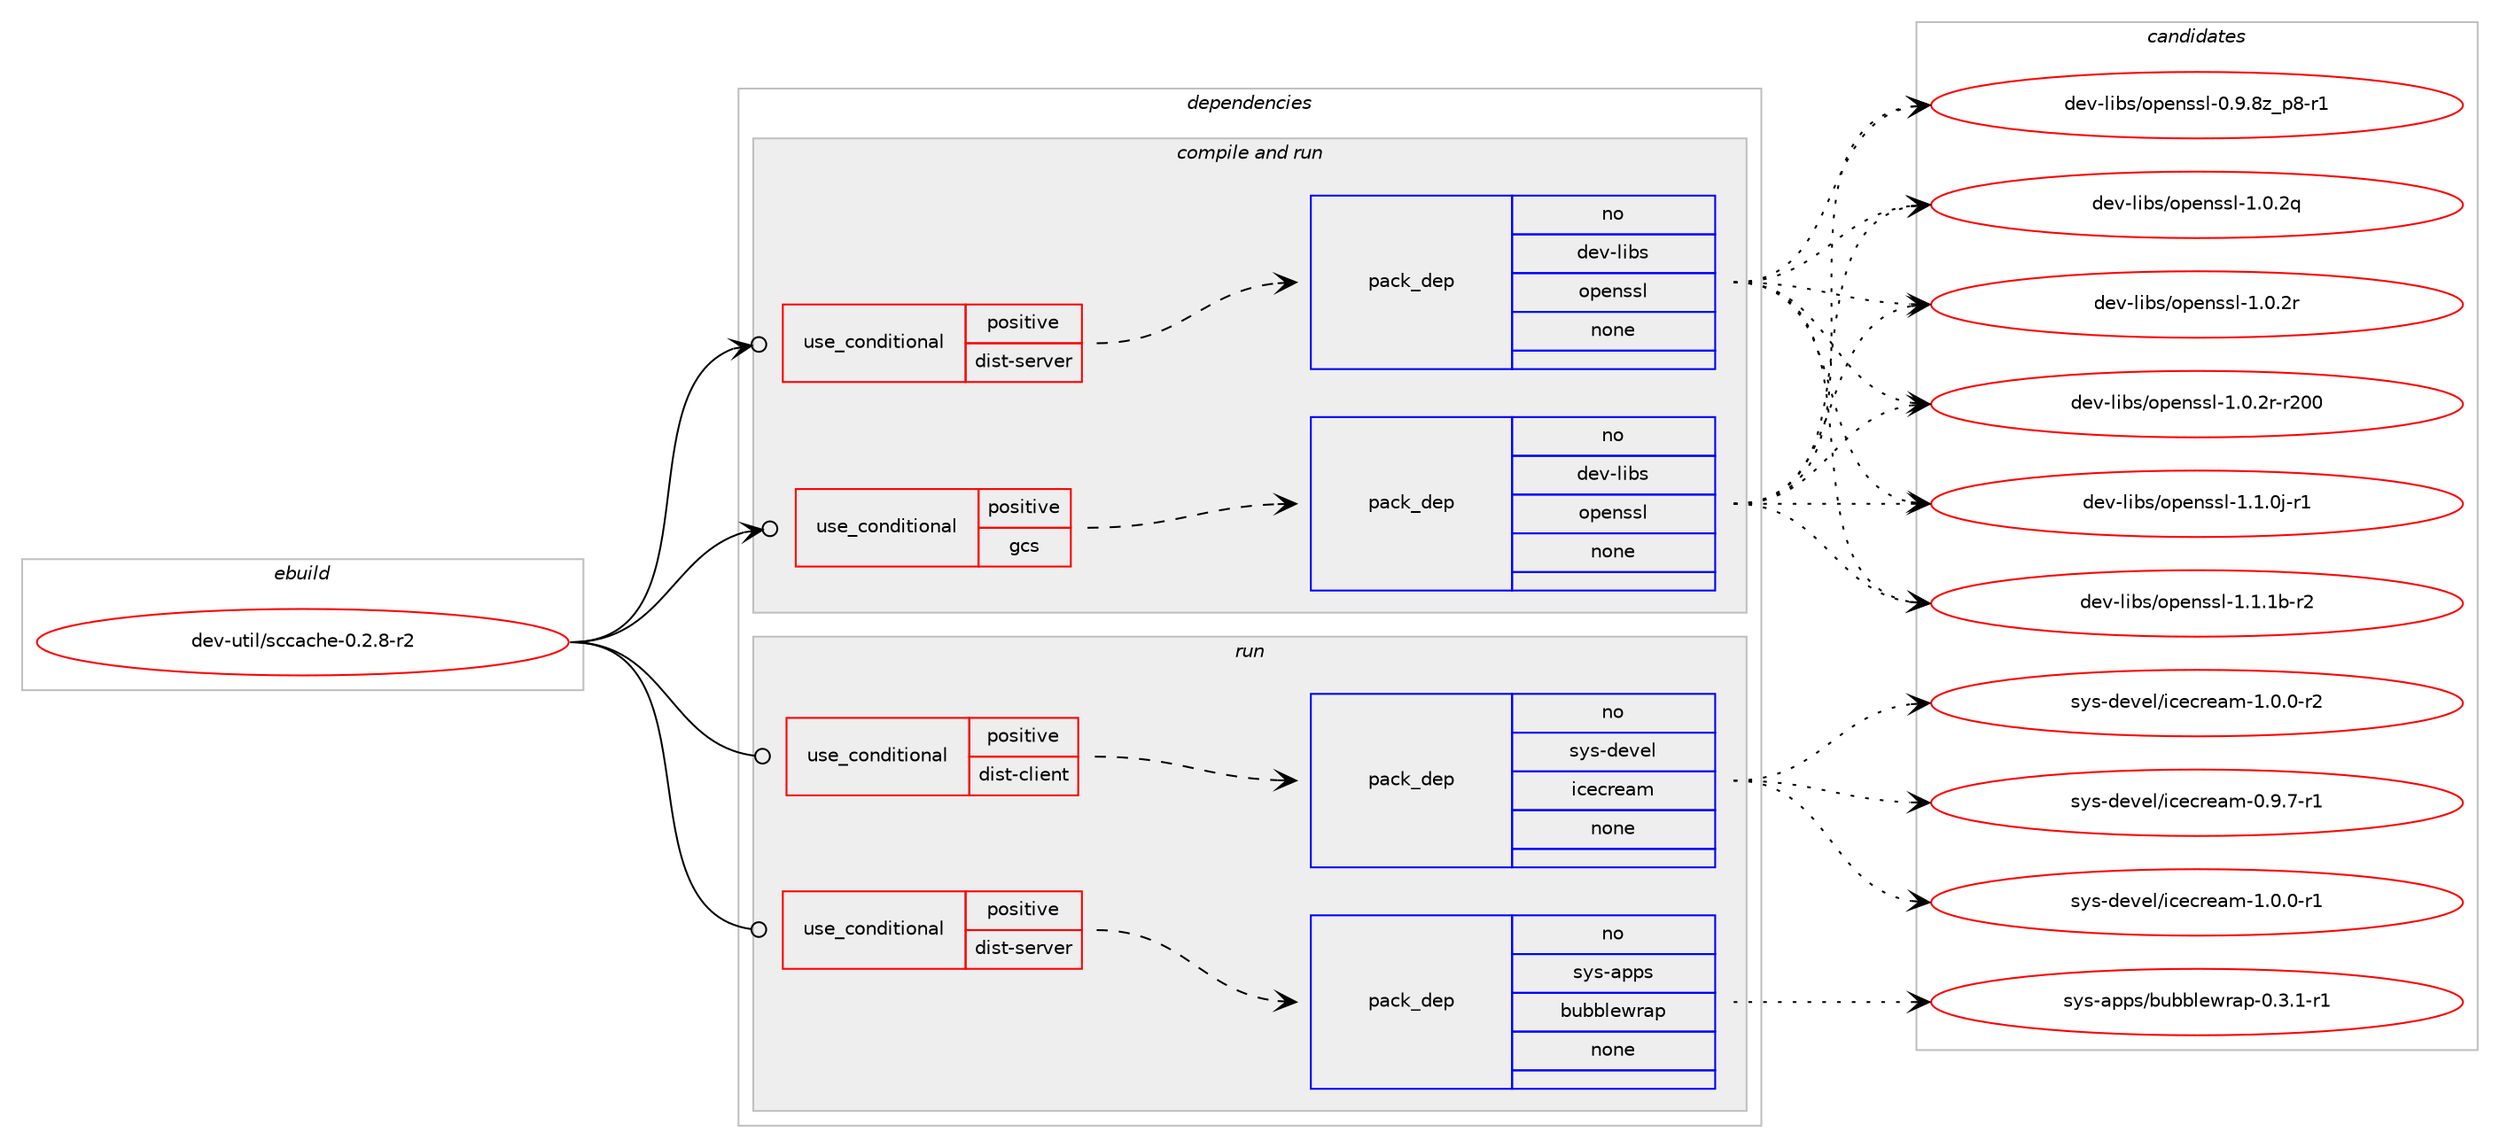 digraph prolog {

# *************
# Graph options
# *************

newrank=true;
concentrate=true;
compound=true;
graph [rankdir=LR,fontname=Helvetica,fontsize=10,ranksep=1.5];#, ranksep=2.5, nodesep=0.2];
edge  [arrowhead=vee];
node  [fontname=Helvetica,fontsize=10];

# **********
# The ebuild
# **********

subgraph cluster_leftcol {
color=gray;
rank=same;
label=<<i>ebuild</i>>;
id [label="dev-util/sccache-0.2.8-r2", color=red, width=4, href="../dev-util/sccache-0.2.8-r2.svg"];
}

# ****************
# The dependencies
# ****************

subgraph cluster_midcol {
color=gray;
label=<<i>dependencies</i>>;
subgraph cluster_compile {
fillcolor="#eeeeee";
style=filled;
label=<<i>compile</i>>;
}
subgraph cluster_compileandrun {
fillcolor="#eeeeee";
style=filled;
label=<<i>compile and run</i>>;
subgraph cond425032 {
dependency1548935 [label=<<TABLE BORDER="0" CELLBORDER="1" CELLSPACING="0" CELLPADDING="4"><TR><TD ROWSPAN="3" CELLPADDING="10">use_conditional</TD></TR><TR><TD>positive</TD></TR><TR><TD>dist-server</TD></TR></TABLE>>, shape=none, color=red];
subgraph pack1100194 {
dependency1548936 [label=<<TABLE BORDER="0" CELLBORDER="1" CELLSPACING="0" CELLPADDING="4" WIDTH="220"><TR><TD ROWSPAN="6" CELLPADDING="30">pack_dep</TD></TR><TR><TD WIDTH="110">no</TD></TR><TR><TD>dev-libs</TD></TR><TR><TD>openssl</TD></TR><TR><TD>none</TD></TR><TR><TD></TD></TR></TABLE>>, shape=none, color=blue];
}
dependency1548935:e -> dependency1548936:w [weight=20,style="dashed",arrowhead="vee"];
}
id:e -> dependency1548935:w [weight=20,style="solid",arrowhead="odotvee"];
subgraph cond425033 {
dependency1548937 [label=<<TABLE BORDER="0" CELLBORDER="1" CELLSPACING="0" CELLPADDING="4"><TR><TD ROWSPAN="3" CELLPADDING="10">use_conditional</TD></TR><TR><TD>positive</TD></TR><TR><TD>gcs</TD></TR></TABLE>>, shape=none, color=red];
subgraph pack1100195 {
dependency1548938 [label=<<TABLE BORDER="0" CELLBORDER="1" CELLSPACING="0" CELLPADDING="4" WIDTH="220"><TR><TD ROWSPAN="6" CELLPADDING="30">pack_dep</TD></TR><TR><TD WIDTH="110">no</TD></TR><TR><TD>dev-libs</TD></TR><TR><TD>openssl</TD></TR><TR><TD>none</TD></TR><TR><TD></TD></TR></TABLE>>, shape=none, color=blue];
}
dependency1548937:e -> dependency1548938:w [weight=20,style="dashed",arrowhead="vee"];
}
id:e -> dependency1548937:w [weight=20,style="solid",arrowhead="odotvee"];
}
subgraph cluster_run {
fillcolor="#eeeeee";
style=filled;
label=<<i>run</i>>;
subgraph cond425034 {
dependency1548939 [label=<<TABLE BORDER="0" CELLBORDER="1" CELLSPACING="0" CELLPADDING="4"><TR><TD ROWSPAN="3" CELLPADDING="10">use_conditional</TD></TR><TR><TD>positive</TD></TR><TR><TD>dist-client</TD></TR></TABLE>>, shape=none, color=red];
subgraph pack1100196 {
dependency1548940 [label=<<TABLE BORDER="0" CELLBORDER="1" CELLSPACING="0" CELLPADDING="4" WIDTH="220"><TR><TD ROWSPAN="6" CELLPADDING="30">pack_dep</TD></TR><TR><TD WIDTH="110">no</TD></TR><TR><TD>sys-devel</TD></TR><TR><TD>icecream</TD></TR><TR><TD>none</TD></TR><TR><TD></TD></TR></TABLE>>, shape=none, color=blue];
}
dependency1548939:e -> dependency1548940:w [weight=20,style="dashed",arrowhead="vee"];
}
id:e -> dependency1548939:w [weight=20,style="solid",arrowhead="odot"];
subgraph cond425035 {
dependency1548941 [label=<<TABLE BORDER="0" CELLBORDER="1" CELLSPACING="0" CELLPADDING="4"><TR><TD ROWSPAN="3" CELLPADDING="10">use_conditional</TD></TR><TR><TD>positive</TD></TR><TR><TD>dist-server</TD></TR></TABLE>>, shape=none, color=red];
subgraph pack1100197 {
dependency1548942 [label=<<TABLE BORDER="0" CELLBORDER="1" CELLSPACING="0" CELLPADDING="4" WIDTH="220"><TR><TD ROWSPAN="6" CELLPADDING="30">pack_dep</TD></TR><TR><TD WIDTH="110">no</TD></TR><TR><TD>sys-apps</TD></TR><TR><TD>bubblewrap</TD></TR><TR><TD>none</TD></TR><TR><TD></TD></TR></TABLE>>, shape=none, color=blue];
}
dependency1548941:e -> dependency1548942:w [weight=20,style="dashed",arrowhead="vee"];
}
id:e -> dependency1548941:w [weight=20,style="solid",arrowhead="odot"];
}
}

# **************
# The candidates
# **************

subgraph cluster_choices {
rank=same;
color=gray;
label=<<i>candidates</i>>;

subgraph choice1100194 {
color=black;
nodesep=1;
choice10010111845108105981154711111210111011511510845484657465612295112564511449 [label="dev-libs/openssl-0.9.8z_p8-r1", color=red, width=4,href="../dev-libs/openssl-0.9.8z_p8-r1.svg"];
choice100101118451081059811547111112101110115115108454946484650113 [label="dev-libs/openssl-1.0.2q", color=red, width=4,href="../dev-libs/openssl-1.0.2q.svg"];
choice100101118451081059811547111112101110115115108454946484650114 [label="dev-libs/openssl-1.0.2r", color=red, width=4,href="../dev-libs/openssl-1.0.2r.svg"];
choice10010111845108105981154711111210111011511510845494648465011445114504848 [label="dev-libs/openssl-1.0.2r-r200", color=red, width=4,href="../dev-libs/openssl-1.0.2r-r200.svg"];
choice1001011184510810598115471111121011101151151084549464946481064511449 [label="dev-libs/openssl-1.1.0j-r1", color=red, width=4,href="../dev-libs/openssl-1.1.0j-r1.svg"];
choice100101118451081059811547111112101110115115108454946494649984511450 [label="dev-libs/openssl-1.1.1b-r2", color=red, width=4,href="../dev-libs/openssl-1.1.1b-r2.svg"];
dependency1548936:e -> choice10010111845108105981154711111210111011511510845484657465612295112564511449:w [style=dotted,weight="100"];
dependency1548936:e -> choice100101118451081059811547111112101110115115108454946484650113:w [style=dotted,weight="100"];
dependency1548936:e -> choice100101118451081059811547111112101110115115108454946484650114:w [style=dotted,weight="100"];
dependency1548936:e -> choice10010111845108105981154711111210111011511510845494648465011445114504848:w [style=dotted,weight="100"];
dependency1548936:e -> choice1001011184510810598115471111121011101151151084549464946481064511449:w [style=dotted,weight="100"];
dependency1548936:e -> choice100101118451081059811547111112101110115115108454946494649984511450:w [style=dotted,weight="100"];
}
subgraph choice1100195 {
color=black;
nodesep=1;
choice10010111845108105981154711111210111011511510845484657465612295112564511449 [label="dev-libs/openssl-0.9.8z_p8-r1", color=red, width=4,href="../dev-libs/openssl-0.9.8z_p8-r1.svg"];
choice100101118451081059811547111112101110115115108454946484650113 [label="dev-libs/openssl-1.0.2q", color=red, width=4,href="../dev-libs/openssl-1.0.2q.svg"];
choice100101118451081059811547111112101110115115108454946484650114 [label="dev-libs/openssl-1.0.2r", color=red, width=4,href="../dev-libs/openssl-1.0.2r.svg"];
choice10010111845108105981154711111210111011511510845494648465011445114504848 [label="dev-libs/openssl-1.0.2r-r200", color=red, width=4,href="../dev-libs/openssl-1.0.2r-r200.svg"];
choice1001011184510810598115471111121011101151151084549464946481064511449 [label="dev-libs/openssl-1.1.0j-r1", color=red, width=4,href="../dev-libs/openssl-1.1.0j-r1.svg"];
choice100101118451081059811547111112101110115115108454946494649984511450 [label="dev-libs/openssl-1.1.1b-r2", color=red, width=4,href="../dev-libs/openssl-1.1.1b-r2.svg"];
dependency1548938:e -> choice10010111845108105981154711111210111011511510845484657465612295112564511449:w [style=dotted,weight="100"];
dependency1548938:e -> choice100101118451081059811547111112101110115115108454946484650113:w [style=dotted,weight="100"];
dependency1548938:e -> choice100101118451081059811547111112101110115115108454946484650114:w [style=dotted,weight="100"];
dependency1548938:e -> choice10010111845108105981154711111210111011511510845494648465011445114504848:w [style=dotted,weight="100"];
dependency1548938:e -> choice1001011184510810598115471111121011101151151084549464946481064511449:w [style=dotted,weight="100"];
dependency1548938:e -> choice100101118451081059811547111112101110115115108454946494649984511450:w [style=dotted,weight="100"];
}
subgraph choice1100196 {
color=black;
nodesep=1;
choice11512111545100101118101108471059910199114101971094548465746554511449 [label="sys-devel/icecream-0.9.7-r1", color=red, width=4,href="../sys-devel/icecream-0.9.7-r1.svg"];
choice11512111545100101118101108471059910199114101971094549464846484511449 [label="sys-devel/icecream-1.0.0-r1", color=red, width=4,href="../sys-devel/icecream-1.0.0-r1.svg"];
choice11512111545100101118101108471059910199114101971094549464846484511450 [label="sys-devel/icecream-1.0.0-r2", color=red, width=4,href="../sys-devel/icecream-1.0.0-r2.svg"];
dependency1548940:e -> choice11512111545100101118101108471059910199114101971094548465746554511449:w [style=dotted,weight="100"];
dependency1548940:e -> choice11512111545100101118101108471059910199114101971094549464846484511449:w [style=dotted,weight="100"];
dependency1548940:e -> choice11512111545100101118101108471059910199114101971094549464846484511450:w [style=dotted,weight="100"];
}
subgraph choice1100197 {
color=black;
nodesep=1;
choice115121115459711211211547981179898108101119114971124548465146494511449 [label="sys-apps/bubblewrap-0.3.1-r1", color=red, width=4,href="../sys-apps/bubblewrap-0.3.1-r1.svg"];
dependency1548942:e -> choice115121115459711211211547981179898108101119114971124548465146494511449:w [style=dotted,weight="100"];
}
}

}
